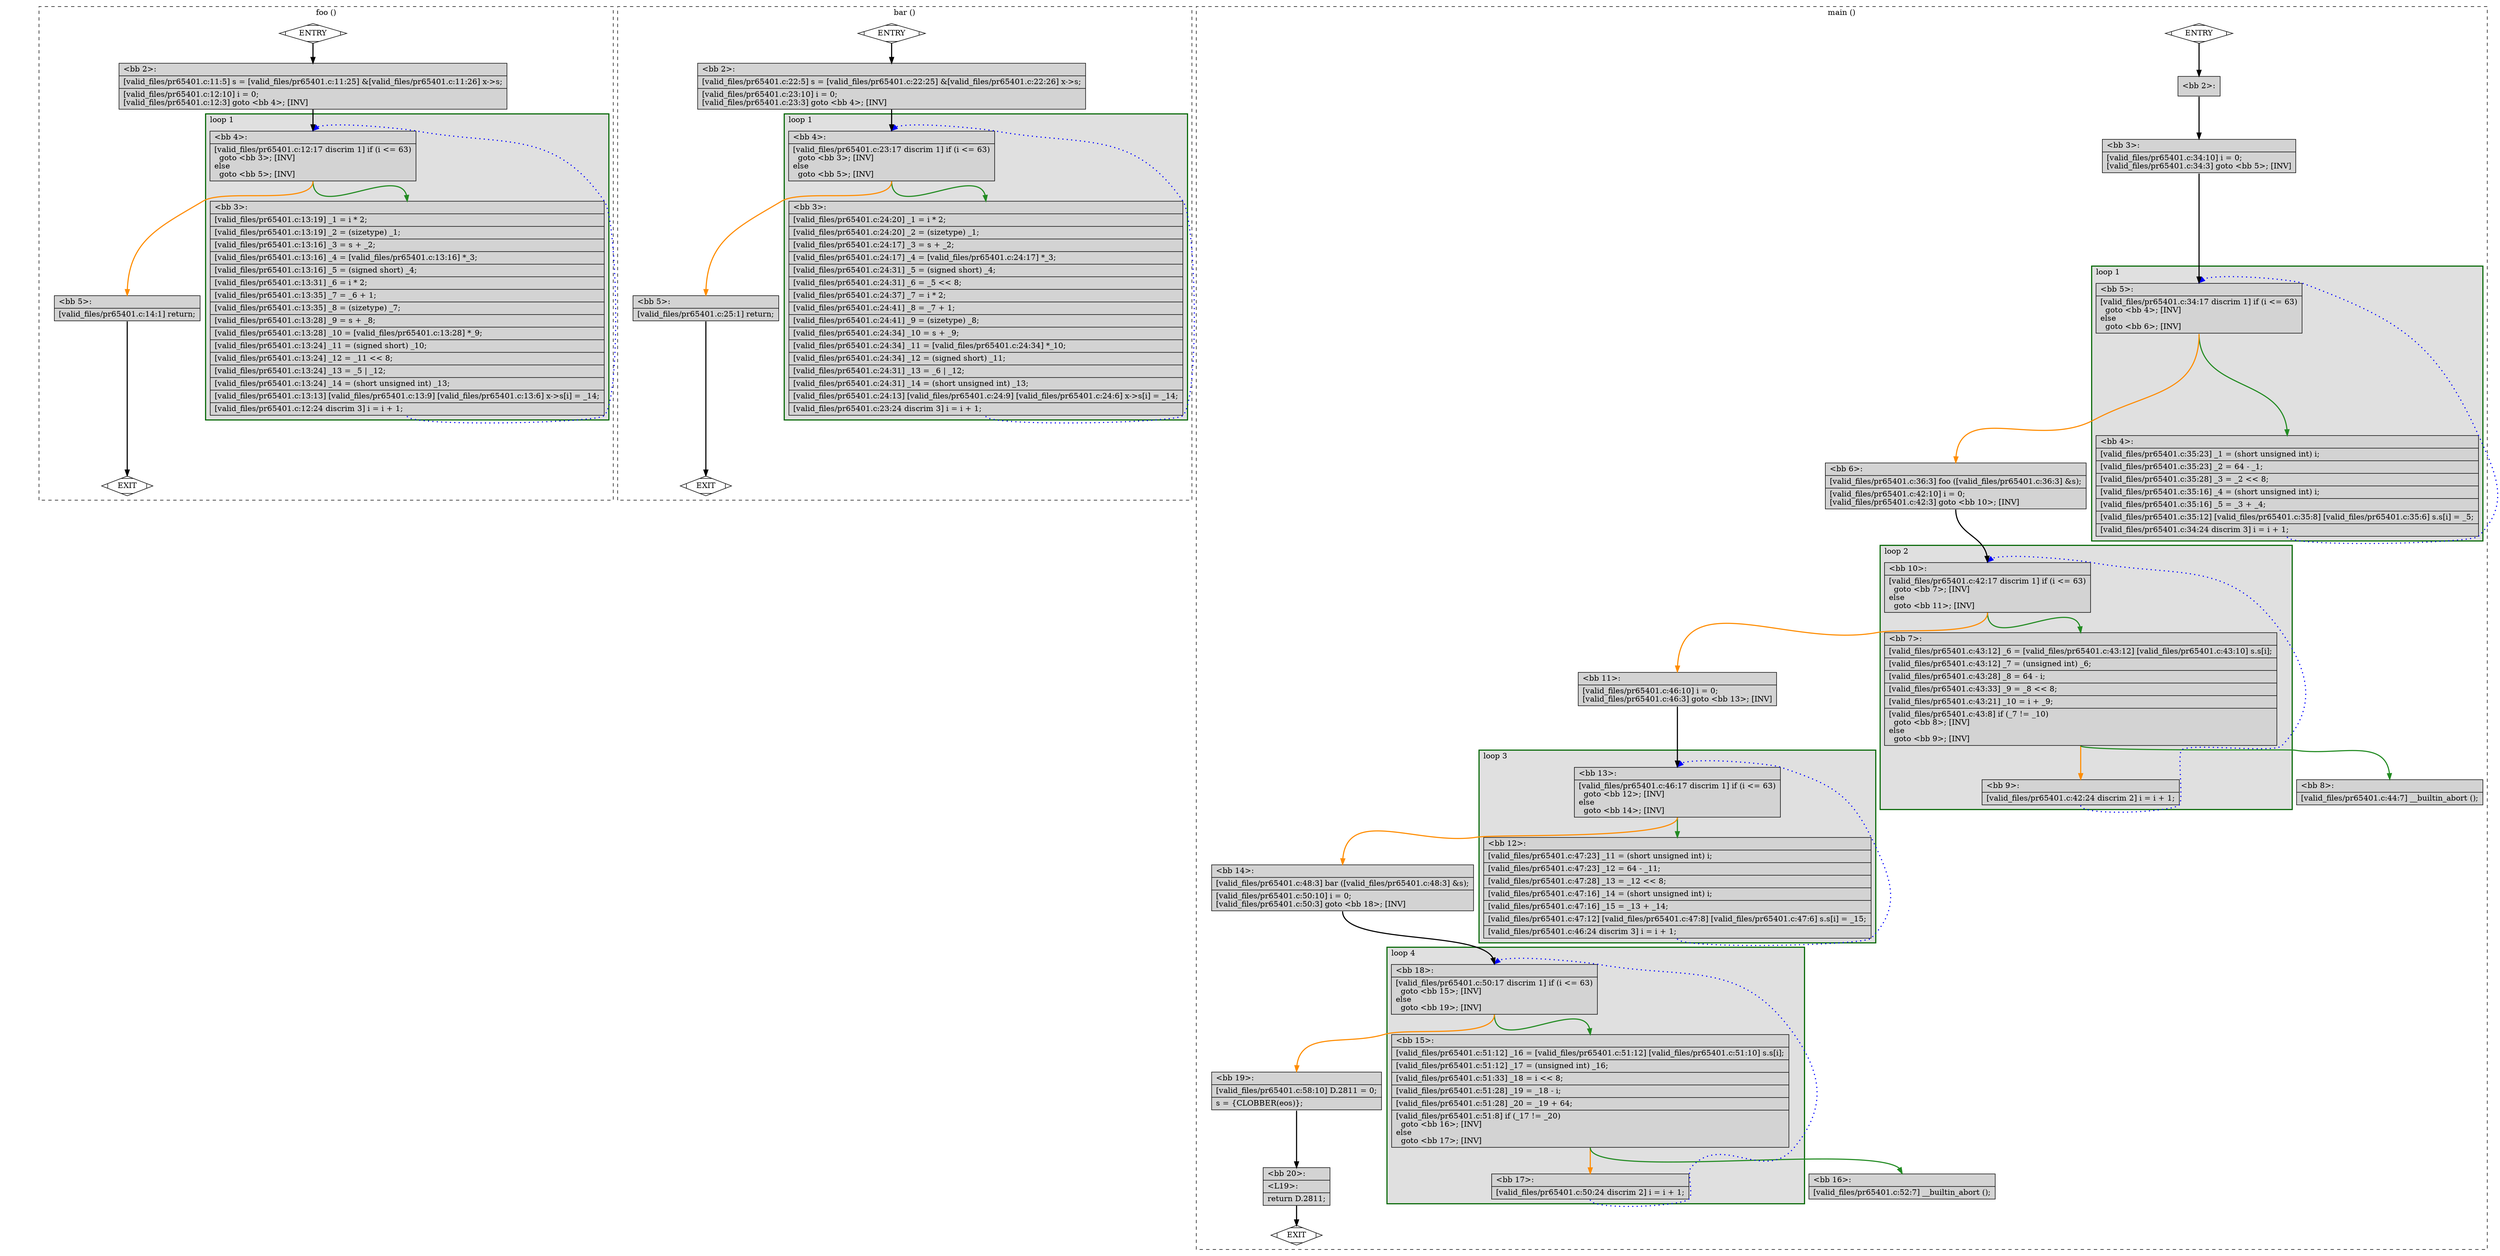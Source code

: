 digraph "a-pr65401.c.015t.cfg" {
overlap=false;
subgraph "cluster_foo" {
	style="dashed";
	color="black";
	label="foo ()";
	subgraph cluster_0_1 {
	style="filled";
	color="darkgreen";
	fillcolor="grey88";
	label="loop 1";
	labeljust=l;
	penwidth=2;
	fn_0_basic_block_4 [shape=record,style=filled,fillcolor=lightgrey,label="{\<bb\ 4\>:\l\
|[valid_files/pr65401.c:12:17\ discrim\ 1]\ if\ (i\ \<=\ 63)\l\
\ \ goto\ \<bb\ 3\>;\ [INV]\l\
else\l\
\ \ goto\ \<bb\ 5\>;\ [INV]\l\
}"];

	fn_0_basic_block_3 [shape=record,style=filled,fillcolor=lightgrey,label="{\<bb\ 3\>:\l\
|[valid_files/pr65401.c:13:19]\ _1\ =\ i\ *\ 2;\l\
|[valid_files/pr65401.c:13:19]\ _2\ =\ (sizetype)\ _1;\l\
|[valid_files/pr65401.c:13:16]\ _3\ =\ s\ +\ _2;\l\
|[valid_files/pr65401.c:13:16]\ _4\ =\ [valid_files/pr65401.c:13:16]\ *_3;\l\
|[valid_files/pr65401.c:13:16]\ _5\ =\ (signed\ short)\ _4;\l\
|[valid_files/pr65401.c:13:31]\ _6\ =\ i\ *\ 2;\l\
|[valid_files/pr65401.c:13:35]\ _7\ =\ _6\ +\ 1;\l\
|[valid_files/pr65401.c:13:35]\ _8\ =\ (sizetype)\ _7;\l\
|[valid_files/pr65401.c:13:28]\ _9\ =\ s\ +\ _8;\l\
|[valid_files/pr65401.c:13:28]\ _10\ =\ [valid_files/pr65401.c:13:28]\ *_9;\l\
|[valid_files/pr65401.c:13:24]\ _11\ =\ (signed\ short)\ _10;\l\
|[valid_files/pr65401.c:13:24]\ _12\ =\ _11\ \<\<\ 8;\l\
|[valid_files/pr65401.c:13:24]\ _13\ =\ _5\ \|\ _12;\l\
|[valid_files/pr65401.c:13:24]\ _14\ =\ (short\ unsigned\ int)\ _13;\l\
|[valid_files/pr65401.c:13:13]\ [valid_files/pr65401.c:13:9]\ [valid_files/pr65401.c:13:6]\ x-\>s[i]\ =\ _14;\l\
|[valid_files/pr65401.c:12:24\ discrim\ 3]\ i\ =\ i\ +\ 1;\l\
}"];

	}
	fn_0_basic_block_0 [shape=Mdiamond,style=filled,fillcolor=white,label="ENTRY"];

	fn_0_basic_block_1 [shape=Mdiamond,style=filled,fillcolor=white,label="EXIT"];

	fn_0_basic_block_2 [shape=record,style=filled,fillcolor=lightgrey,label="{\<bb\ 2\>:\l\
|[valid_files/pr65401.c:11:5]\ s\ =\ [valid_files/pr65401.c:11:25]\ &[valid_files/pr65401.c:11:26]\ x-\>s;\l\
|[valid_files/pr65401.c:12:10]\ i\ =\ 0;\l\
[valid_files/pr65401.c:12:3]\ goto\ \<bb\ 4\>;\ [INV]\l\
}"];

	fn_0_basic_block_5 [shape=record,style=filled,fillcolor=lightgrey,label="{\<bb\ 5\>:\l\
|[valid_files/pr65401.c:14:1]\ return;\l\
}"];

	fn_0_basic_block_0:s -> fn_0_basic_block_2:n [style="solid,bold",color=black,weight=100,constraint=true];
	fn_0_basic_block_2:s -> fn_0_basic_block_4:n [style="solid,bold",color=black,weight=100,constraint=true];
	fn_0_basic_block_3:s -> fn_0_basic_block_4:n [style="dotted,bold",color=blue,weight=10,constraint=false];
	fn_0_basic_block_4:s -> fn_0_basic_block_3:n [style="solid,bold",color=forestgreen,weight=10,constraint=true];
	fn_0_basic_block_4:s -> fn_0_basic_block_5:n [style="solid,bold",color=darkorange,weight=10,constraint=true];
	fn_0_basic_block_5:s -> fn_0_basic_block_1:n [style="solid,bold",color=black,weight=10,constraint=true];
	fn_0_basic_block_0:s -> fn_0_basic_block_1:n [style="invis",constraint=true];
}
subgraph "cluster_bar" {
	style="dashed";
	color="black";
	label="bar ()";
	subgraph cluster_1_1 {
	style="filled";
	color="darkgreen";
	fillcolor="grey88";
	label="loop 1";
	labeljust=l;
	penwidth=2;
	fn_1_basic_block_4 [shape=record,style=filled,fillcolor=lightgrey,label="{\<bb\ 4\>:\l\
|[valid_files/pr65401.c:23:17\ discrim\ 1]\ if\ (i\ \<=\ 63)\l\
\ \ goto\ \<bb\ 3\>;\ [INV]\l\
else\l\
\ \ goto\ \<bb\ 5\>;\ [INV]\l\
}"];

	fn_1_basic_block_3 [shape=record,style=filled,fillcolor=lightgrey,label="{\<bb\ 3\>:\l\
|[valid_files/pr65401.c:24:20]\ _1\ =\ i\ *\ 2;\l\
|[valid_files/pr65401.c:24:20]\ _2\ =\ (sizetype)\ _1;\l\
|[valid_files/pr65401.c:24:17]\ _3\ =\ s\ +\ _2;\l\
|[valid_files/pr65401.c:24:17]\ _4\ =\ [valid_files/pr65401.c:24:17]\ *_3;\l\
|[valid_files/pr65401.c:24:31]\ _5\ =\ (signed\ short)\ _4;\l\
|[valid_files/pr65401.c:24:31]\ _6\ =\ _5\ \<\<\ 8;\l\
|[valid_files/pr65401.c:24:37]\ _7\ =\ i\ *\ 2;\l\
|[valid_files/pr65401.c:24:41]\ _8\ =\ _7\ +\ 1;\l\
|[valid_files/pr65401.c:24:41]\ _9\ =\ (sizetype)\ _8;\l\
|[valid_files/pr65401.c:24:34]\ _10\ =\ s\ +\ _9;\l\
|[valid_files/pr65401.c:24:34]\ _11\ =\ [valid_files/pr65401.c:24:34]\ *_10;\l\
|[valid_files/pr65401.c:24:34]\ _12\ =\ (signed\ short)\ _11;\l\
|[valid_files/pr65401.c:24:31]\ _13\ =\ _6\ \|\ _12;\l\
|[valid_files/pr65401.c:24:31]\ _14\ =\ (short\ unsigned\ int)\ _13;\l\
|[valid_files/pr65401.c:24:13]\ [valid_files/pr65401.c:24:9]\ [valid_files/pr65401.c:24:6]\ x-\>s[i]\ =\ _14;\l\
|[valid_files/pr65401.c:23:24\ discrim\ 3]\ i\ =\ i\ +\ 1;\l\
}"];

	}
	fn_1_basic_block_0 [shape=Mdiamond,style=filled,fillcolor=white,label="ENTRY"];

	fn_1_basic_block_1 [shape=Mdiamond,style=filled,fillcolor=white,label="EXIT"];

	fn_1_basic_block_2 [shape=record,style=filled,fillcolor=lightgrey,label="{\<bb\ 2\>:\l\
|[valid_files/pr65401.c:22:5]\ s\ =\ [valid_files/pr65401.c:22:25]\ &[valid_files/pr65401.c:22:26]\ x-\>s;\l\
|[valid_files/pr65401.c:23:10]\ i\ =\ 0;\l\
[valid_files/pr65401.c:23:3]\ goto\ \<bb\ 4\>;\ [INV]\l\
}"];

	fn_1_basic_block_5 [shape=record,style=filled,fillcolor=lightgrey,label="{\<bb\ 5\>:\l\
|[valid_files/pr65401.c:25:1]\ return;\l\
}"];

	fn_1_basic_block_0:s -> fn_1_basic_block_2:n [style="solid,bold",color=black,weight=100,constraint=true];
	fn_1_basic_block_2:s -> fn_1_basic_block_4:n [style="solid,bold",color=black,weight=100,constraint=true];
	fn_1_basic_block_3:s -> fn_1_basic_block_4:n [style="dotted,bold",color=blue,weight=10,constraint=false];
	fn_1_basic_block_4:s -> fn_1_basic_block_3:n [style="solid,bold",color=forestgreen,weight=10,constraint=true];
	fn_1_basic_block_4:s -> fn_1_basic_block_5:n [style="solid,bold",color=darkorange,weight=10,constraint=true];
	fn_1_basic_block_5:s -> fn_1_basic_block_1:n [style="solid,bold",color=black,weight=10,constraint=true];
	fn_1_basic_block_0:s -> fn_1_basic_block_1:n [style="invis",constraint=true];
}
subgraph "cluster_main" {
	style="dashed";
	color="black";
	label="main ()";
	subgraph cluster_2_4 {
	style="filled";
	color="darkgreen";
	fillcolor="grey88";
	label="loop 4";
	labeljust=l;
	penwidth=2;
	fn_2_basic_block_18 [shape=record,style=filled,fillcolor=lightgrey,label="{\<bb\ 18\>:\l\
|[valid_files/pr65401.c:50:17\ discrim\ 1]\ if\ (i\ \<=\ 63)\l\
\ \ goto\ \<bb\ 15\>;\ [INV]\l\
else\l\
\ \ goto\ \<bb\ 19\>;\ [INV]\l\
}"];

	fn_2_basic_block_15 [shape=record,style=filled,fillcolor=lightgrey,label="{\<bb\ 15\>:\l\
|[valid_files/pr65401.c:51:12]\ _16\ =\ [valid_files/pr65401.c:51:12]\ [valid_files/pr65401.c:51:10]\ s.s[i];\l\
|[valid_files/pr65401.c:51:12]\ _17\ =\ (unsigned\ int)\ _16;\l\
|[valid_files/pr65401.c:51:33]\ _18\ =\ i\ \<\<\ 8;\l\
|[valid_files/pr65401.c:51:28]\ _19\ =\ _18\ -\ i;\l\
|[valid_files/pr65401.c:51:28]\ _20\ =\ _19\ +\ 64;\l\
|[valid_files/pr65401.c:51:8]\ if\ (_17\ !=\ _20)\l\
\ \ goto\ \<bb\ 16\>;\ [INV]\l\
else\l\
\ \ goto\ \<bb\ 17\>;\ [INV]\l\
}"];

	fn_2_basic_block_17 [shape=record,style=filled,fillcolor=lightgrey,label="{\<bb\ 17\>:\l\
|[valid_files/pr65401.c:50:24\ discrim\ 2]\ i\ =\ i\ +\ 1;\l\
}"];

	}
	subgraph cluster_2_3 {
	style="filled";
	color="darkgreen";
	fillcolor="grey88";
	label="loop 3";
	labeljust=l;
	penwidth=2;
	fn_2_basic_block_13 [shape=record,style=filled,fillcolor=lightgrey,label="{\<bb\ 13\>:\l\
|[valid_files/pr65401.c:46:17\ discrim\ 1]\ if\ (i\ \<=\ 63)\l\
\ \ goto\ \<bb\ 12\>;\ [INV]\l\
else\l\
\ \ goto\ \<bb\ 14\>;\ [INV]\l\
}"];

	fn_2_basic_block_12 [shape=record,style=filled,fillcolor=lightgrey,label="{\<bb\ 12\>:\l\
|[valid_files/pr65401.c:47:23]\ _11\ =\ (short\ unsigned\ int)\ i;\l\
|[valid_files/pr65401.c:47:23]\ _12\ =\ 64\ -\ _11;\l\
|[valid_files/pr65401.c:47:28]\ _13\ =\ _12\ \<\<\ 8;\l\
|[valid_files/pr65401.c:47:16]\ _14\ =\ (short\ unsigned\ int)\ i;\l\
|[valid_files/pr65401.c:47:16]\ _15\ =\ _13\ +\ _14;\l\
|[valid_files/pr65401.c:47:12]\ [valid_files/pr65401.c:47:8]\ [valid_files/pr65401.c:47:6]\ s.s[i]\ =\ _15;\l\
|[valid_files/pr65401.c:46:24\ discrim\ 3]\ i\ =\ i\ +\ 1;\l\
}"];

	}
	subgraph cluster_2_2 {
	style="filled";
	color="darkgreen";
	fillcolor="grey88";
	label="loop 2";
	labeljust=l;
	penwidth=2;
	fn_2_basic_block_10 [shape=record,style=filled,fillcolor=lightgrey,label="{\<bb\ 10\>:\l\
|[valid_files/pr65401.c:42:17\ discrim\ 1]\ if\ (i\ \<=\ 63)\l\
\ \ goto\ \<bb\ 7\>;\ [INV]\l\
else\l\
\ \ goto\ \<bb\ 11\>;\ [INV]\l\
}"];

	fn_2_basic_block_7 [shape=record,style=filled,fillcolor=lightgrey,label="{\<bb\ 7\>:\l\
|[valid_files/pr65401.c:43:12]\ _6\ =\ [valid_files/pr65401.c:43:12]\ [valid_files/pr65401.c:43:10]\ s.s[i];\l\
|[valid_files/pr65401.c:43:12]\ _7\ =\ (unsigned\ int)\ _6;\l\
|[valid_files/pr65401.c:43:28]\ _8\ =\ 64\ -\ i;\l\
|[valid_files/pr65401.c:43:33]\ _9\ =\ _8\ \<\<\ 8;\l\
|[valid_files/pr65401.c:43:21]\ _10\ =\ i\ +\ _9;\l\
|[valid_files/pr65401.c:43:8]\ if\ (_7\ !=\ _10)\l\
\ \ goto\ \<bb\ 8\>;\ [INV]\l\
else\l\
\ \ goto\ \<bb\ 9\>;\ [INV]\l\
}"];

	fn_2_basic_block_9 [shape=record,style=filled,fillcolor=lightgrey,label="{\<bb\ 9\>:\l\
|[valid_files/pr65401.c:42:24\ discrim\ 2]\ i\ =\ i\ +\ 1;\l\
}"];

	}
	subgraph cluster_2_1 {
	style="filled";
	color="darkgreen";
	fillcolor="grey88";
	label="loop 1";
	labeljust=l;
	penwidth=2;
	fn_2_basic_block_5 [shape=record,style=filled,fillcolor=lightgrey,label="{\<bb\ 5\>:\l\
|[valid_files/pr65401.c:34:17\ discrim\ 1]\ if\ (i\ \<=\ 63)\l\
\ \ goto\ \<bb\ 4\>;\ [INV]\l\
else\l\
\ \ goto\ \<bb\ 6\>;\ [INV]\l\
}"];

	fn_2_basic_block_4 [shape=record,style=filled,fillcolor=lightgrey,label="{\<bb\ 4\>:\l\
|[valid_files/pr65401.c:35:23]\ _1\ =\ (short\ unsigned\ int)\ i;\l\
|[valid_files/pr65401.c:35:23]\ _2\ =\ 64\ -\ _1;\l\
|[valid_files/pr65401.c:35:28]\ _3\ =\ _2\ \<\<\ 8;\l\
|[valid_files/pr65401.c:35:16]\ _4\ =\ (short\ unsigned\ int)\ i;\l\
|[valid_files/pr65401.c:35:16]\ _5\ =\ _3\ +\ _4;\l\
|[valid_files/pr65401.c:35:12]\ [valid_files/pr65401.c:35:8]\ [valid_files/pr65401.c:35:6]\ s.s[i]\ =\ _5;\l\
|[valid_files/pr65401.c:34:24\ discrim\ 3]\ i\ =\ i\ +\ 1;\l\
}"];

	}
	fn_2_basic_block_0 [shape=Mdiamond,style=filled,fillcolor=white,label="ENTRY"];

	fn_2_basic_block_1 [shape=Mdiamond,style=filled,fillcolor=white,label="EXIT"];

	fn_2_basic_block_2 [shape=record,style=filled,fillcolor=lightgrey,label="{\<bb\ 2\>:\l\
}"];

	fn_2_basic_block_3 [shape=record,style=filled,fillcolor=lightgrey,label="{\<bb\ 3\>:\l\
|[valid_files/pr65401.c:34:10]\ i\ =\ 0;\l\
[valid_files/pr65401.c:34:3]\ goto\ \<bb\ 5\>;\ [INV]\l\
}"];

	fn_2_basic_block_6 [shape=record,style=filled,fillcolor=lightgrey,label="{\<bb\ 6\>:\l\
|[valid_files/pr65401.c:36:3]\ foo\ ([valid_files/pr65401.c:36:3]\ &s);\l\
|[valid_files/pr65401.c:42:10]\ i\ =\ 0;\l\
[valid_files/pr65401.c:42:3]\ goto\ \<bb\ 10\>;\ [INV]\l\
}"];

	fn_2_basic_block_8 [shape=record,style=filled,fillcolor=lightgrey,label="{\<bb\ 8\>:\l\
|[valid_files/pr65401.c:44:7]\ __builtin_abort\ ();\l\
}"];

	fn_2_basic_block_11 [shape=record,style=filled,fillcolor=lightgrey,label="{\<bb\ 11\>:\l\
|[valid_files/pr65401.c:46:10]\ i\ =\ 0;\l\
[valid_files/pr65401.c:46:3]\ goto\ \<bb\ 13\>;\ [INV]\l\
}"];

	fn_2_basic_block_14 [shape=record,style=filled,fillcolor=lightgrey,label="{\<bb\ 14\>:\l\
|[valid_files/pr65401.c:48:3]\ bar\ ([valid_files/pr65401.c:48:3]\ &s);\l\
|[valid_files/pr65401.c:50:10]\ i\ =\ 0;\l\
[valid_files/pr65401.c:50:3]\ goto\ \<bb\ 18\>;\ [INV]\l\
}"];

	fn_2_basic_block_16 [shape=record,style=filled,fillcolor=lightgrey,label="{\<bb\ 16\>:\l\
|[valid_files/pr65401.c:52:7]\ __builtin_abort\ ();\l\
}"];

	fn_2_basic_block_19 [shape=record,style=filled,fillcolor=lightgrey,label="{\<bb\ 19\>:\l\
|[valid_files/pr65401.c:58:10]\ D.2811\ =\ 0;\l\
|s\ =\ \{CLOBBER(eos)\};\l\
}"];

	fn_2_basic_block_20 [shape=record,style=filled,fillcolor=lightgrey,label="{\<bb\ 20\>:\l\
|\<L19\>:\l\
|return\ D.2811;\l\
}"];

	fn_2_basic_block_0:s -> fn_2_basic_block_2:n [style="solid,bold",color=black,weight=100,constraint=true];
	fn_2_basic_block_2:s -> fn_2_basic_block_3:n [style="solid,bold",color=black,weight=100,constraint=true];
	fn_2_basic_block_3:s -> fn_2_basic_block_5:n [style="solid,bold",color=black,weight=100,constraint=true];
	fn_2_basic_block_4:s -> fn_2_basic_block_5:n [style="dotted,bold",color=blue,weight=10,constraint=false];
	fn_2_basic_block_5:s -> fn_2_basic_block_4:n [style="solid,bold",color=forestgreen,weight=10,constraint=true];
	fn_2_basic_block_5:s -> fn_2_basic_block_6:n [style="solid,bold",color=darkorange,weight=10,constraint=true];
	fn_2_basic_block_6:s -> fn_2_basic_block_10:n [style="solid,bold",color=black,weight=100,constraint=true];
	fn_2_basic_block_7:s -> fn_2_basic_block_8:n [style="solid,bold",color=forestgreen,weight=10,constraint=true];
	fn_2_basic_block_7:s -> fn_2_basic_block_9:n [style="solid,bold",color=darkorange,weight=10,constraint=true];
	fn_2_basic_block_9:s -> fn_2_basic_block_10:n [style="dotted,bold",color=blue,weight=10,constraint=false];
	fn_2_basic_block_10:s -> fn_2_basic_block_7:n [style="solid,bold",color=forestgreen,weight=10,constraint=true];
	fn_2_basic_block_10:s -> fn_2_basic_block_11:n [style="solid,bold",color=darkorange,weight=10,constraint=true];
	fn_2_basic_block_11:s -> fn_2_basic_block_13:n [style="solid,bold",color=black,weight=100,constraint=true];
	fn_2_basic_block_12:s -> fn_2_basic_block_13:n [style="dotted,bold",color=blue,weight=10,constraint=false];
	fn_2_basic_block_13:s -> fn_2_basic_block_12:n [style="solid,bold",color=forestgreen,weight=10,constraint=true];
	fn_2_basic_block_13:s -> fn_2_basic_block_14:n [style="solid,bold",color=darkorange,weight=10,constraint=true];
	fn_2_basic_block_14:s -> fn_2_basic_block_18:n [style="solid,bold",color=black,weight=100,constraint=true];
	fn_2_basic_block_15:s -> fn_2_basic_block_16:n [style="solid,bold",color=forestgreen,weight=10,constraint=true];
	fn_2_basic_block_15:s -> fn_2_basic_block_17:n [style="solid,bold",color=darkorange,weight=10,constraint=true];
	fn_2_basic_block_17:s -> fn_2_basic_block_18:n [style="dotted,bold",color=blue,weight=10,constraint=false];
	fn_2_basic_block_18:s -> fn_2_basic_block_15:n [style="solid,bold",color=forestgreen,weight=10,constraint=true];
	fn_2_basic_block_18:s -> fn_2_basic_block_19:n [style="solid,bold",color=darkorange,weight=10,constraint=true];
	fn_2_basic_block_19:s -> fn_2_basic_block_20:n [style="solid,bold",color=black,weight=100,constraint=true];
	fn_2_basic_block_20:s -> fn_2_basic_block_1:n [style="solid,bold",color=black,weight=10,constraint=true];
	fn_2_basic_block_0:s -> fn_2_basic_block_1:n [style="invis",constraint=true];
}
}
